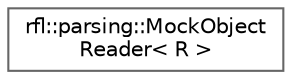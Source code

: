 digraph "类继承关系图"
{
 // LATEX_PDF_SIZE
  bgcolor="transparent";
  edge [fontname=Helvetica,fontsize=10,labelfontname=Helvetica,labelfontsize=10];
  node [fontname=Helvetica,fontsize=10,shape=box,height=0.2,width=0.4];
  rankdir="LR";
  Node0 [id="Node000000",label="rfl::parsing::MockObject\lReader\< R \>",height=0.2,width=0.4,color="grey40", fillcolor="white", style="filled",URL="$structrfl_1_1parsing_1_1_mock_object_reader.html",tooltip=" "];
}
